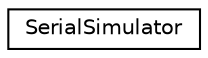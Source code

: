 digraph "Graphical Class Hierarchy"
{
 // LATEX_PDF_SIZE
  edge [fontname="Helvetica",fontsize="10",labelfontname="Helvetica",labelfontsize="10"];
  node [fontname="Helvetica",fontsize="10",shape=record];
  rankdir="LR";
  Node0 [label="SerialSimulator",height=0.2,width=0.4,color="black", fillcolor="white", style="filled",URL="$class_serial_simulator.html",tooltip=" "];
}
